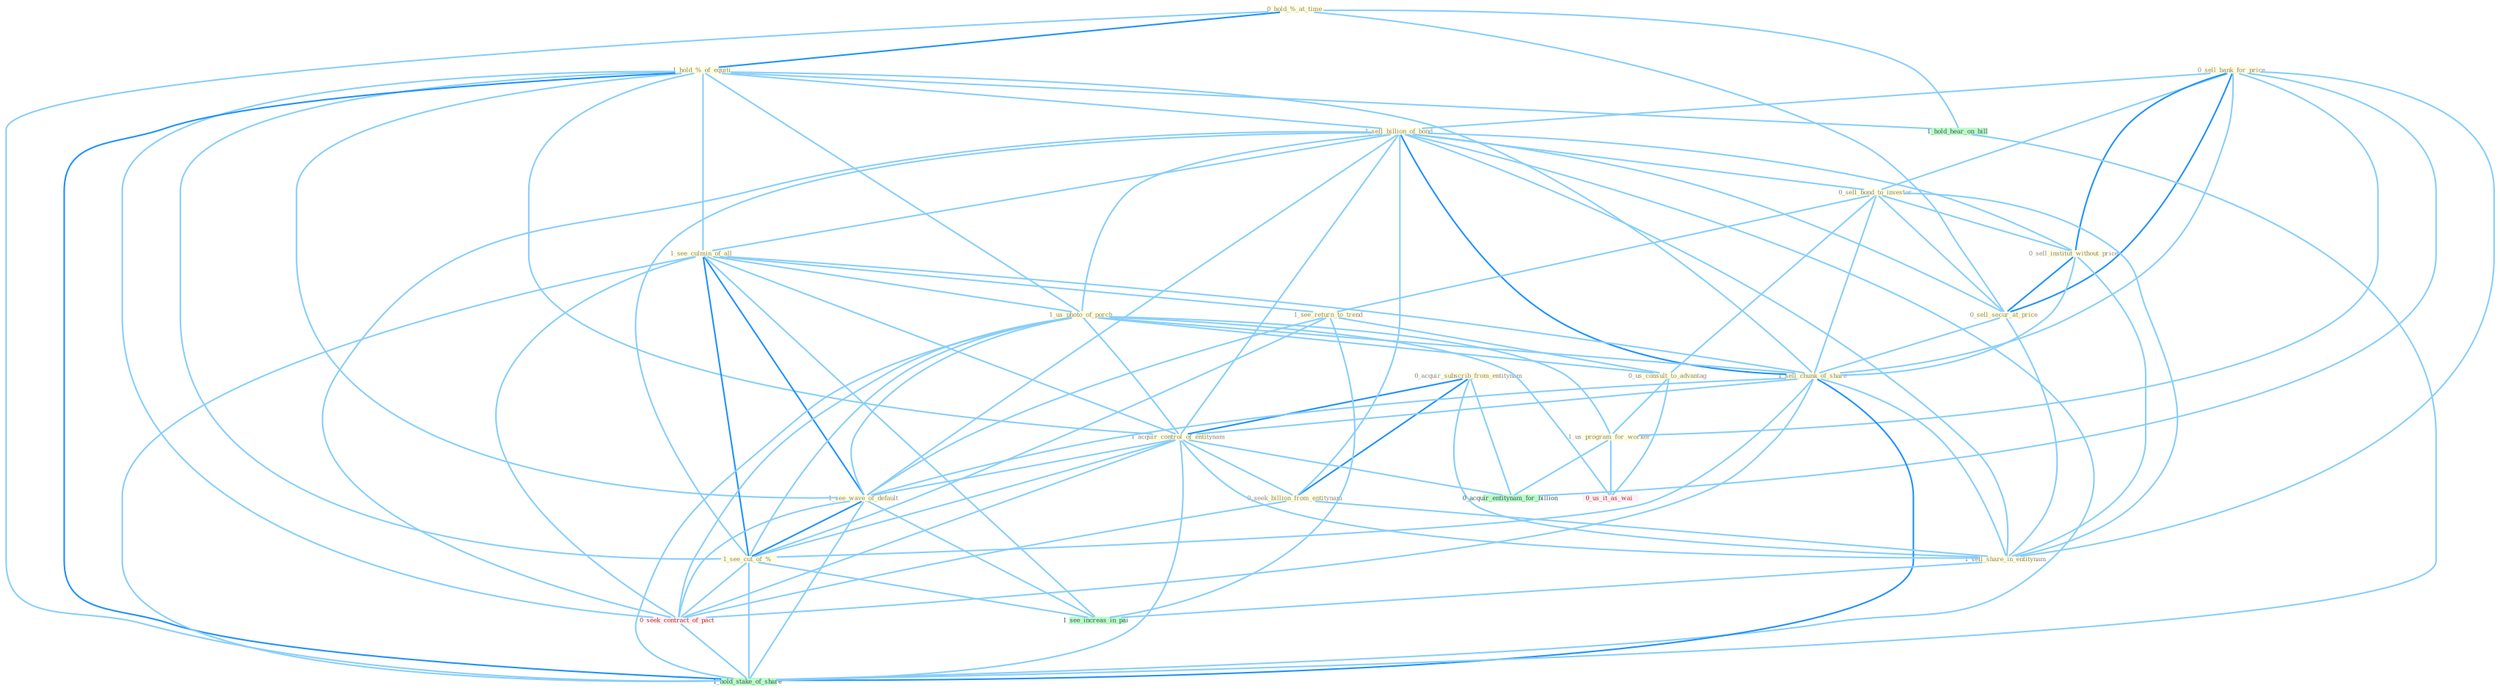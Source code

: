 Graph G{ 
    node
    [shape=polygon,style=filled,width=.5,height=.06,color="#BDFCC9",fixedsize=true,fontsize=4,
    fontcolor="#2f4f4f"];
    {node
    [color="#ffffe0", fontcolor="#8b7d6b"] "0_acquir_subscrib_from_entitynam " "0_hold_%_at_time " "0_sell_bank_for_price " "1_hold_%_of_equiti " "1_sell_billion_of_bond " "0_sell_bond_to_investor " "1_see_culmin_of_all " "0_sell_institut_without_price " "1_us_photo_of_porch " "0_sell_secur_at_price " "1_sell_chunk_of_share " "1_acquir_control_of_entitynam " "0_seek_billion_from_entitynam " "1_see_return_to_trend " "1_sell_share_in_entitynam " "1_see_wave_of_default " "0_us_consult_to_advantag " "1_see_cut_of_% " "1_us_program_for_worker "}
{node [color="#fff0f5", fontcolor="#b22222"] "0_seek_contract_of_pact " "0_us_it_as_wai "}
edge [color="#B0E2FF"];

	"0_acquir_subscrib_from_entitynam " -- "1_acquir_control_of_entitynam " [w="2", color="#1e90ff" , len=0.8];
	"0_acquir_subscrib_from_entitynam " -- "0_seek_billion_from_entitynam " [w="2", color="#1e90ff" , len=0.8];
	"0_acquir_subscrib_from_entitynam " -- "1_sell_share_in_entitynam " [w="1", color="#87cefa" ];
	"0_acquir_subscrib_from_entitynam " -- "0_acquir_entitynam_for_billion " [w="1", color="#87cefa" ];
	"0_hold_%_at_time " -- "1_hold_%_of_equiti " [w="2", color="#1e90ff" , len=0.8];
	"0_hold_%_at_time " -- "0_sell_secur_at_price " [w="1", color="#87cefa" ];
	"0_hold_%_at_time " -- "1_hold_hear_on_bill " [w="1", color="#87cefa" ];
	"0_hold_%_at_time " -- "1_hold_stake_of_share " [w="1", color="#87cefa" ];
	"0_sell_bank_for_price " -- "1_sell_billion_of_bond " [w="1", color="#87cefa" ];
	"0_sell_bank_for_price " -- "0_sell_bond_to_investor " [w="1", color="#87cefa" ];
	"0_sell_bank_for_price " -- "0_sell_institut_without_price " [w="2", color="#1e90ff" , len=0.8];
	"0_sell_bank_for_price " -- "0_sell_secur_at_price " [w="2", color="#1e90ff" , len=0.8];
	"0_sell_bank_for_price " -- "1_sell_chunk_of_share " [w="1", color="#87cefa" ];
	"0_sell_bank_for_price " -- "1_sell_share_in_entitynam " [w="1", color="#87cefa" ];
	"0_sell_bank_for_price " -- "1_us_program_for_worker " [w="1", color="#87cefa" ];
	"0_sell_bank_for_price " -- "0_acquir_entitynam_for_billion " [w="1", color="#87cefa" ];
	"1_hold_%_of_equiti " -- "1_sell_billion_of_bond " [w="1", color="#87cefa" ];
	"1_hold_%_of_equiti " -- "1_see_culmin_of_all " [w="1", color="#87cefa" ];
	"1_hold_%_of_equiti " -- "1_us_photo_of_porch " [w="1", color="#87cefa" ];
	"1_hold_%_of_equiti " -- "1_sell_chunk_of_share " [w="1", color="#87cefa" ];
	"1_hold_%_of_equiti " -- "1_acquir_control_of_entitynam " [w="1", color="#87cefa" ];
	"1_hold_%_of_equiti " -- "1_see_wave_of_default " [w="1", color="#87cefa" ];
	"1_hold_%_of_equiti " -- "1_see_cut_of_% " [w="1", color="#87cefa" ];
	"1_hold_%_of_equiti " -- "0_seek_contract_of_pact " [w="1", color="#87cefa" ];
	"1_hold_%_of_equiti " -- "1_hold_hear_on_bill " [w="1", color="#87cefa" ];
	"1_hold_%_of_equiti " -- "1_hold_stake_of_share " [w="2", color="#1e90ff" , len=0.8];
	"1_sell_billion_of_bond " -- "0_sell_bond_to_investor " [w="1", color="#87cefa" ];
	"1_sell_billion_of_bond " -- "1_see_culmin_of_all " [w="1", color="#87cefa" ];
	"1_sell_billion_of_bond " -- "0_sell_institut_without_price " [w="1", color="#87cefa" ];
	"1_sell_billion_of_bond " -- "1_us_photo_of_porch " [w="1", color="#87cefa" ];
	"1_sell_billion_of_bond " -- "0_sell_secur_at_price " [w="1", color="#87cefa" ];
	"1_sell_billion_of_bond " -- "1_sell_chunk_of_share " [w="2", color="#1e90ff" , len=0.8];
	"1_sell_billion_of_bond " -- "1_acquir_control_of_entitynam " [w="1", color="#87cefa" ];
	"1_sell_billion_of_bond " -- "0_seek_billion_from_entitynam " [w="1", color="#87cefa" ];
	"1_sell_billion_of_bond " -- "1_sell_share_in_entitynam " [w="1", color="#87cefa" ];
	"1_sell_billion_of_bond " -- "1_see_wave_of_default " [w="1", color="#87cefa" ];
	"1_sell_billion_of_bond " -- "1_see_cut_of_% " [w="1", color="#87cefa" ];
	"1_sell_billion_of_bond " -- "0_seek_contract_of_pact " [w="1", color="#87cefa" ];
	"1_sell_billion_of_bond " -- "1_hold_stake_of_share " [w="1", color="#87cefa" ];
	"0_sell_bond_to_investor " -- "0_sell_institut_without_price " [w="1", color="#87cefa" ];
	"0_sell_bond_to_investor " -- "0_sell_secur_at_price " [w="1", color="#87cefa" ];
	"0_sell_bond_to_investor " -- "1_sell_chunk_of_share " [w="1", color="#87cefa" ];
	"0_sell_bond_to_investor " -- "1_see_return_to_trend " [w="1", color="#87cefa" ];
	"0_sell_bond_to_investor " -- "1_sell_share_in_entitynam " [w="1", color="#87cefa" ];
	"0_sell_bond_to_investor " -- "0_us_consult_to_advantag " [w="1", color="#87cefa" ];
	"1_see_culmin_of_all " -- "1_us_photo_of_porch " [w="1", color="#87cefa" ];
	"1_see_culmin_of_all " -- "1_sell_chunk_of_share " [w="1", color="#87cefa" ];
	"1_see_culmin_of_all " -- "1_acquir_control_of_entitynam " [w="1", color="#87cefa" ];
	"1_see_culmin_of_all " -- "1_see_return_to_trend " [w="1", color="#87cefa" ];
	"1_see_culmin_of_all " -- "1_see_wave_of_default " [w="2", color="#1e90ff" , len=0.8];
	"1_see_culmin_of_all " -- "1_see_cut_of_% " [w="2", color="#1e90ff" , len=0.8];
	"1_see_culmin_of_all " -- "0_seek_contract_of_pact " [w="1", color="#87cefa" ];
	"1_see_culmin_of_all " -- "1_see_increas_in_pai " [w="1", color="#87cefa" ];
	"1_see_culmin_of_all " -- "1_hold_stake_of_share " [w="1", color="#87cefa" ];
	"0_sell_institut_without_price " -- "0_sell_secur_at_price " [w="2", color="#1e90ff" , len=0.8];
	"0_sell_institut_without_price " -- "1_sell_chunk_of_share " [w="1", color="#87cefa" ];
	"0_sell_institut_without_price " -- "1_sell_share_in_entitynam " [w="1", color="#87cefa" ];
	"1_us_photo_of_porch " -- "1_sell_chunk_of_share " [w="1", color="#87cefa" ];
	"1_us_photo_of_porch " -- "1_acquir_control_of_entitynam " [w="1", color="#87cefa" ];
	"1_us_photo_of_porch " -- "1_see_wave_of_default " [w="1", color="#87cefa" ];
	"1_us_photo_of_porch " -- "0_us_consult_to_advantag " [w="1", color="#87cefa" ];
	"1_us_photo_of_porch " -- "1_see_cut_of_% " [w="1", color="#87cefa" ];
	"1_us_photo_of_porch " -- "1_us_program_for_worker " [w="1", color="#87cefa" ];
	"1_us_photo_of_porch " -- "0_seek_contract_of_pact " [w="1", color="#87cefa" ];
	"1_us_photo_of_porch " -- "0_us_it_as_wai " [w="1", color="#87cefa" ];
	"1_us_photo_of_porch " -- "1_hold_stake_of_share " [w="1", color="#87cefa" ];
	"0_sell_secur_at_price " -- "1_sell_chunk_of_share " [w="1", color="#87cefa" ];
	"0_sell_secur_at_price " -- "1_sell_share_in_entitynam " [w="1", color="#87cefa" ];
	"1_sell_chunk_of_share " -- "1_acquir_control_of_entitynam " [w="1", color="#87cefa" ];
	"1_sell_chunk_of_share " -- "1_sell_share_in_entitynam " [w="1", color="#87cefa" ];
	"1_sell_chunk_of_share " -- "1_see_wave_of_default " [w="1", color="#87cefa" ];
	"1_sell_chunk_of_share " -- "1_see_cut_of_% " [w="1", color="#87cefa" ];
	"1_sell_chunk_of_share " -- "0_seek_contract_of_pact " [w="1", color="#87cefa" ];
	"1_sell_chunk_of_share " -- "1_hold_stake_of_share " [w="2", color="#1e90ff" , len=0.8];
	"1_acquir_control_of_entitynam " -- "0_seek_billion_from_entitynam " [w="1", color="#87cefa" ];
	"1_acquir_control_of_entitynam " -- "1_sell_share_in_entitynam " [w="1", color="#87cefa" ];
	"1_acquir_control_of_entitynam " -- "1_see_wave_of_default " [w="1", color="#87cefa" ];
	"1_acquir_control_of_entitynam " -- "1_see_cut_of_% " [w="1", color="#87cefa" ];
	"1_acquir_control_of_entitynam " -- "0_seek_contract_of_pact " [w="1", color="#87cefa" ];
	"1_acquir_control_of_entitynam " -- "0_acquir_entitynam_for_billion " [w="1", color="#87cefa" ];
	"1_acquir_control_of_entitynam " -- "1_hold_stake_of_share " [w="1", color="#87cefa" ];
	"0_seek_billion_from_entitynam " -- "1_sell_share_in_entitynam " [w="1", color="#87cefa" ];
	"0_seek_billion_from_entitynam " -- "0_seek_contract_of_pact " [w="1", color="#87cefa" ];
	"1_see_return_to_trend " -- "1_see_wave_of_default " [w="1", color="#87cefa" ];
	"1_see_return_to_trend " -- "0_us_consult_to_advantag " [w="1", color="#87cefa" ];
	"1_see_return_to_trend " -- "1_see_cut_of_% " [w="1", color="#87cefa" ];
	"1_see_return_to_trend " -- "1_see_increas_in_pai " [w="1", color="#87cefa" ];
	"1_sell_share_in_entitynam " -- "1_see_increas_in_pai " [w="1", color="#87cefa" ];
	"1_see_wave_of_default " -- "1_see_cut_of_% " [w="2", color="#1e90ff" , len=0.8];
	"1_see_wave_of_default " -- "0_seek_contract_of_pact " [w="1", color="#87cefa" ];
	"1_see_wave_of_default " -- "1_see_increas_in_pai " [w="1", color="#87cefa" ];
	"1_see_wave_of_default " -- "1_hold_stake_of_share " [w="1", color="#87cefa" ];
	"0_us_consult_to_advantag " -- "1_us_program_for_worker " [w="1", color="#87cefa" ];
	"0_us_consult_to_advantag " -- "0_us_it_as_wai " [w="1", color="#87cefa" ];
	"1_see_cut_of_% " -- "0_seek_contract_of_pact " [w="1", color="#87cefa" ];
	"1_see_cut_of_% " -- "1_see_increas_in_pai " [w="1", color="#87cefa" ];
	"1_see_cut_of_% " -- "1_hold_stake_of_share " [w="1", color="#87cefa" ];
	"1_us_program_for_worker " -- "0_us_it_as_wai " [w="1", color="#87cefa" ];
	"1_us_program_for_worker " -- "0_acquir_entitynam_for_billion " [w="1", color="#87cefa" ];
	"0_seek_contract_of_pact " -- "1_hold_stake_of_share " [w="1", color="#87cefa" ];
	"1_hold_hear_on_bill " -- "1_hold_stake_of_share " [w="1", color="#87cefa" ];
}